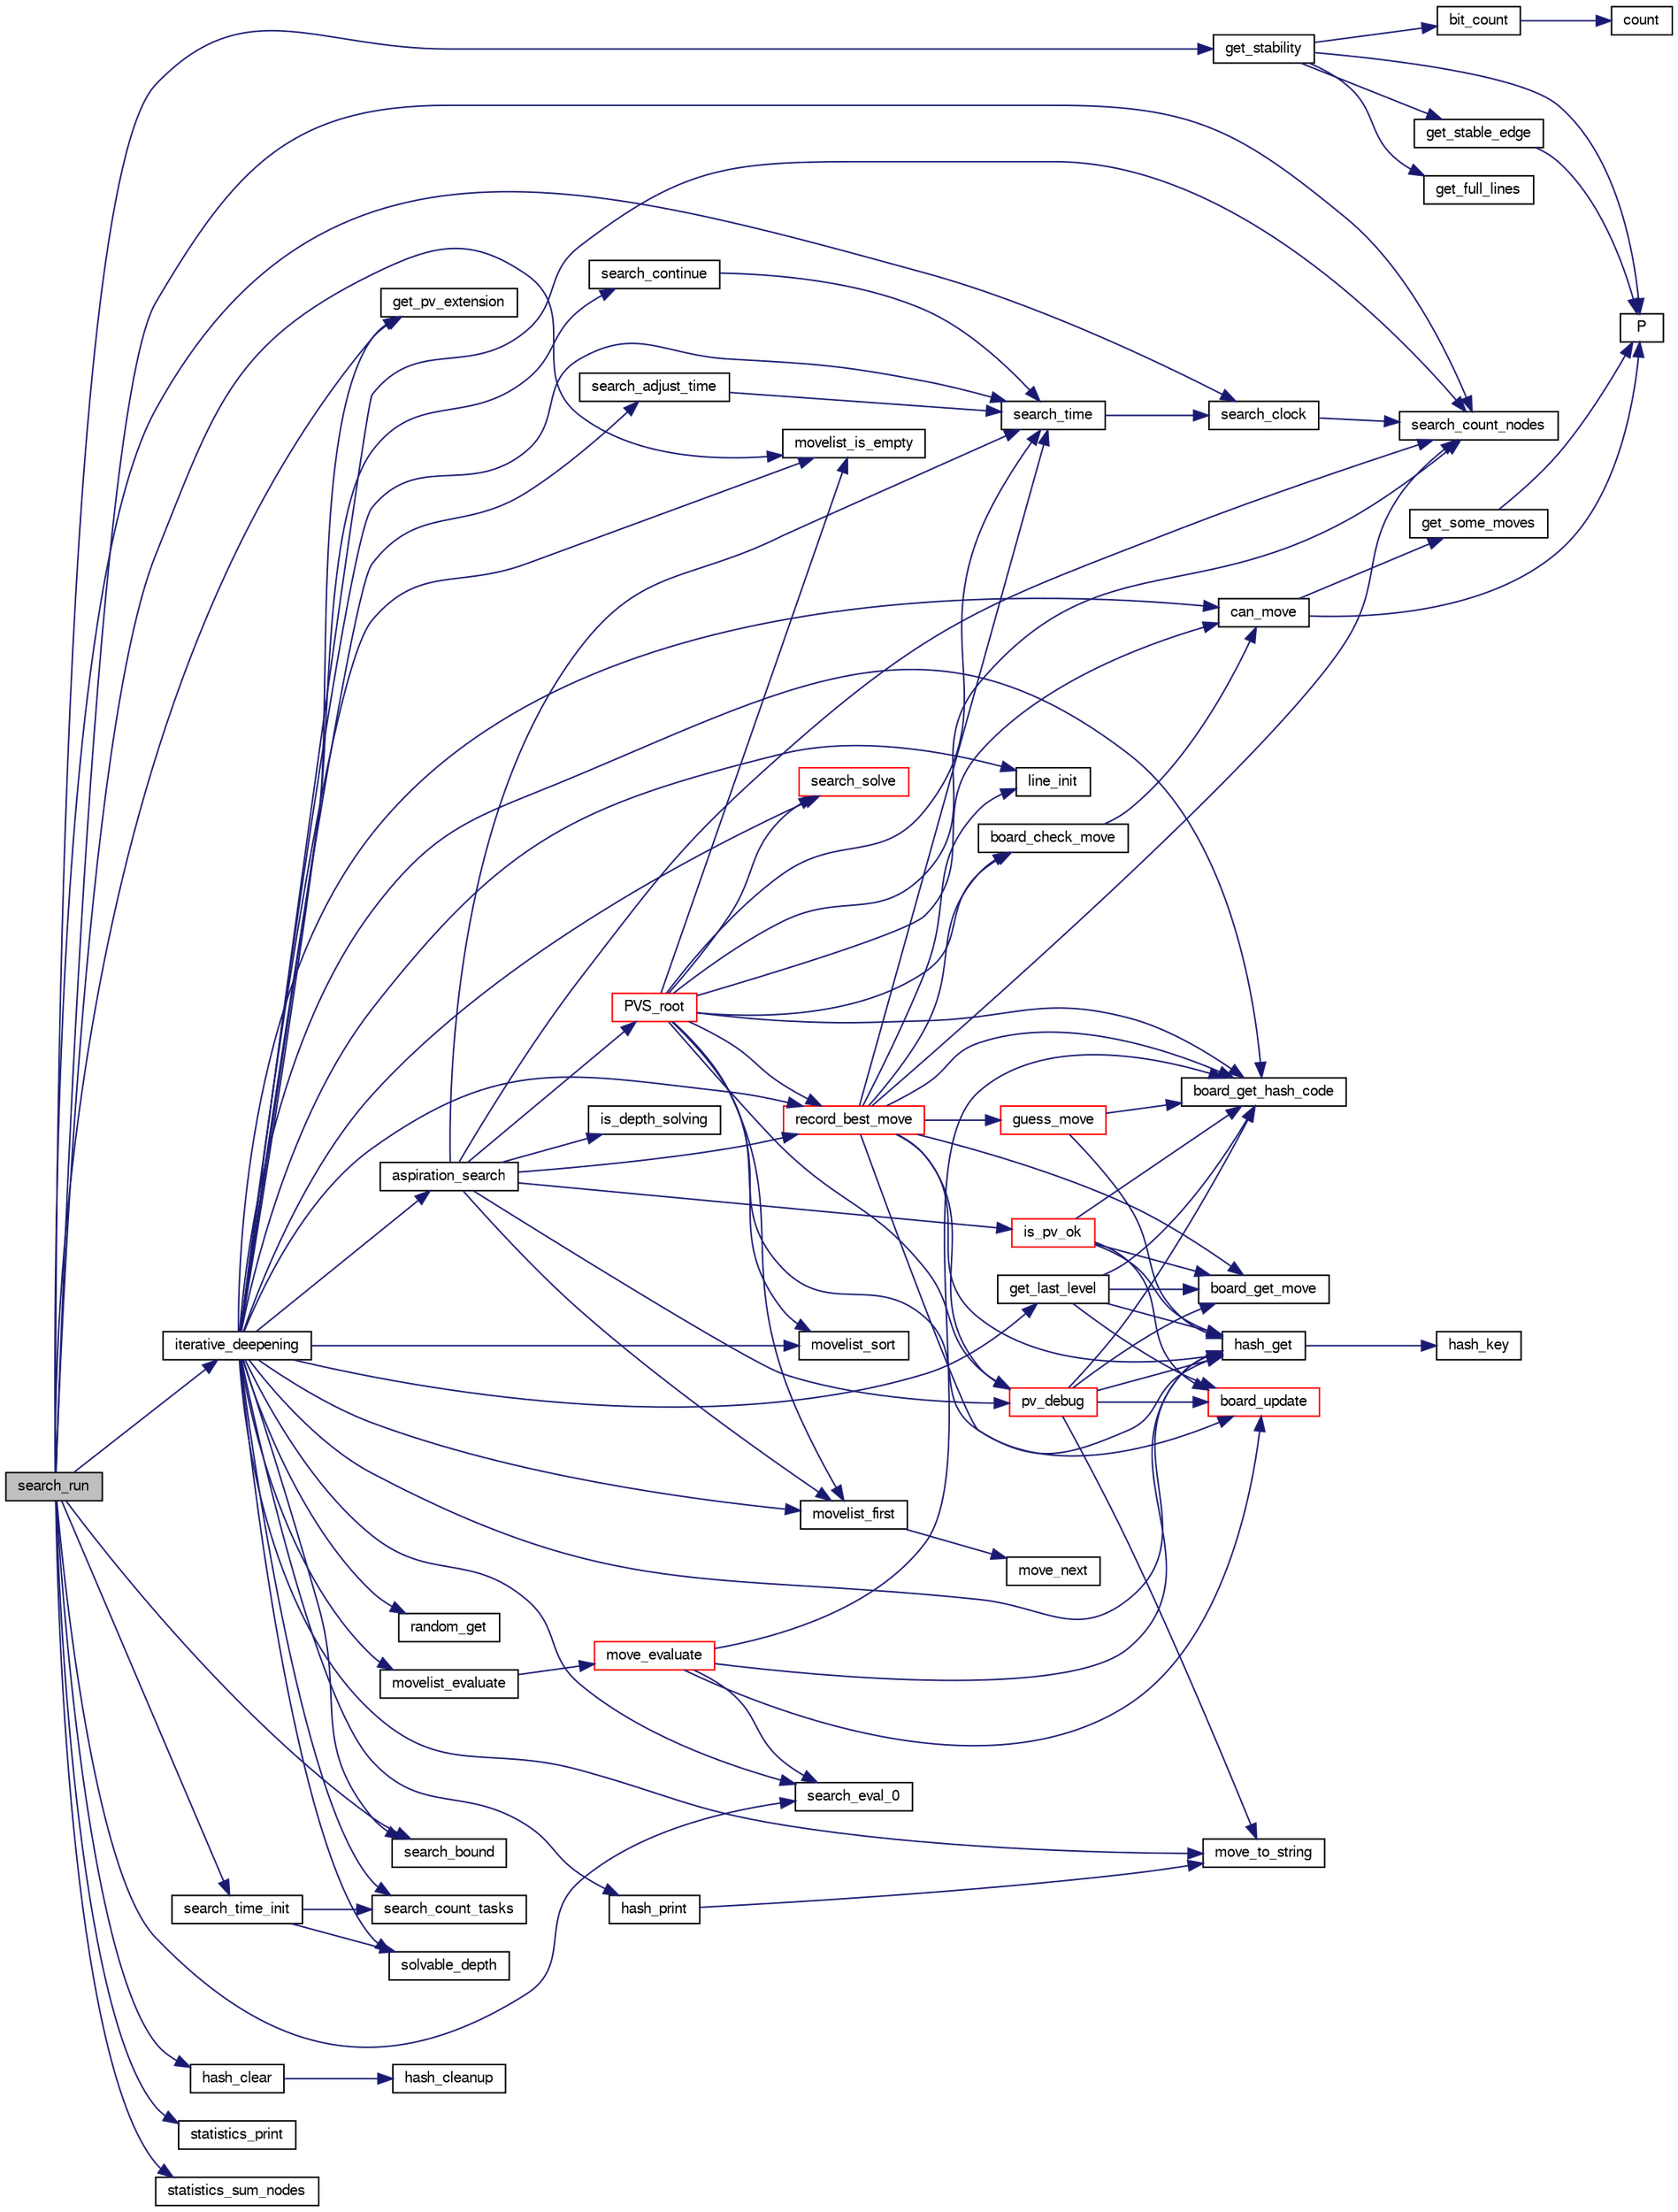 digraph "search_run"
{
 // LATEX_PDF_SIZE
  bgcolor="transparent";
  edge [fontname="FreeSans",fontsize="10",labelfontname="FreeSans",labelfontsize="10"];
  node [fontname="FreeSans",fontsize="10",shape=record];
  rankdir="LR";
  Node1 [label="search_run",height=0.2,width=0.4,color="black", fillcolor="grey75", style="filled", fontcolor="black",tooltip="Search the bestmove of a given board."];
  Node1 -> Node2 [color="midnightblue",fontsize="10",style="solid",fontname="FreeSans"];
  Node2 [label="get_pv_extension",height=0.2,width=0.4,color="black",URL="$search_8c.html#a7859966133ce35e30a9ffd76093ca1c7",tooltip="Compute the pv_extension."];
  Node1 -> Node3 [color="midnightblue",fontsize="10",style="solid",fontname="FreeSans"];
  Node3 [label="get_stability",height=0.2,width=0.4,color="black",URL="$board_8c.html#a60e2b7416c26d30fd43e091c954d43b8",tooltip="Estimate the stability."];
  Node3 -> Node4 [color="midnightblue",fontsize="10",style="solid",fontname="FreeSans"];
  Node4 [label="bit_count",height=0.2,width=0.4,color="black",URL="$bit_8c.html#a830fec0a90989da1f1900ff609b92167",tooltip="Count the number of bits set to one in an unsigned long long."];
  Node4 -> Node5 [color="midnightblue",fontsize="10",style="solid",fontname="FreeSans"];
  Node5 [label="count",height=0.2,width=0.4,color="black",URL="$generate__flip_8c.html#a1a1d6a2cdbded5c35040f6555e948770",tooltip=" "];
  Node3 -> Node6 [color="midnightblue",fontsize="10",style="solid",fontname="FreeSans"];
  Node6 [label="get_full_lines",height=0.2,width=0.4,color="black",URL="$board_8c.html#a95361f5ad60bdcee3139f74bf3f111b7",tooltip="Get full lines."];
  Node3 -> Node7 [color="midnightblue",fontsize="10",style="solid",fontname="FreeSans"];
  Node7 [label="get_stable_edge",height=0.2,width=0.4,color="black",URL="$board_8c.html#a2d71c0e083142ec8316c0df0b2e83e42",tooltip="Get stable edge."];
  Node7 -> Node8 [color="midnightblue",fontsize="10",style="solid",fontname="FreeSans"];
  Node8 [label="P",height=0.2,width=0.4,color="black",URL="$generate__flip_8c.html#a11481f01e169aee1117c83a352c22222",tooltip=" "];
  Node3 -> Node8 [color="midnightblue",fontsize="10",style="solid",fontname="FreeSans"];
  Node1 -> Node9 [color="midnightblue",fontsize="10",style="solid",fontname="FreeSans"];
  Node9 [label="hash_clear",height=0.2,width=0.4,color="black",URL="$hash-lock-free_8c.html#a8e816e06f47bd2f37528bef5ae64cf8d",tooltip="Clear the hashtable."];
  Node9 -> Node10 [color="midnightblue",fontsize="10",style="solid",fontname="FreeSans"];
  Node10 [label="hash_cleanup",height=0.2,width=0.4,color="black",URL="$hash-lock-free_8c.html#aab69792f6f434c8466eca07c469850f1",tooltip="Clear the hashtable."];
  Node1 -> Node11 [color="midnightblue",fontsize="10",style="solid",fontname="FreeSans"];
  Node11 [label="iterative_deepening",height=0.2,width=0.4,color="black",URL="$root_8c.html#a0e77250a21e5f5d70917a5356c22f5f3",tooltip="Iterative deepening."];
  Node11 -> Node12 [color="midnightblue",fontsize="10",style="solid",fontname="FreeSans"];
  Node12 [label="aspiration_search",height=0.2,width=0.4,color="black",URL="$root_8c.html#ad7e7acc5e26be0248b45eff34678ee3b",tooltip="Aspiration window."];
  Node12 -> Node13 [color="midnightblue",fontsize="10",style="solid",fontname="FreeSans"];
  Node13 [label="is_depth_solving",height=0.2,width=0.4,color="black",URL="$search_8c.html#a8372c0d0d446931ba41cea7ff102e8dd",tooltip="Check if final score use pv_extension or is solved."];
  Node12 -> Node14 [color="midnightblue",fontsize="10",style="solid",fontname="FreeSans"];
  Node14 [label="is_pv_ok",height=0.2,width=0.4,color="red",URL="$root_8c.html#aad3b11df7961fdacf736ebf3d99f92db",tooltip="Check if PV is ok."];
  Node14 -> Node15 [color="midnightblue",fontsize="10",style="solid",fontname="FreeSans"];
  Node15 [label="board_get_hash_code",height=0.2,width=0.4,color="black",URL="$board_8c.html#a0e6cff6e714bcb714e2b9b2d7b9fbec6",tooltip="Compute a hash code."];
  Node14 -> Node16 [color="midnightblue",fontsize="10",style="solid",fontname="FreeSans"];
  Node16 [label="board_get_move",height=0.2,width=0.4,color="black",URL="$board_8c.html#a3b5748c109770fe228ea15b562c0f113",tooltip="Compute a move."];
  Node14 -> Node20 [color="midnightblue",fontsize="10",style="solid",fontname="FreeSans"];
  Node20 [label="board_update",height=0.2,width=0.4,color="red",URL="$board_8c.html#a2d24dea46d67d71b1d9fe9f515d8d675",tooltip="Update a board."];
  Node14 -> Node27 [color="midnightblue",fontsize="10",style="solid",fontname="FreeSans"];
  Node27 [label="hash_get",height=0.2,width=0.4,color="black",URL="$hash-lock-free_8c.html#a6f54ce833279fec9ac110dcce45565ad",tooltip="Find an hash table entry according to the evaluated board hash codes."];
  Node27 -> Node28 [color="midnightblue",fontsize="10",style="solid",fontname="FreeSans"];
  Node28 [label="hash_key",height=0.2,width=0.4,color="black",URL="$hash-lock-free_8c.html#aeafd0b4e6665b357afcff5dd30723c15",tooltip="Transform hash data into a 64 bits key."];
  Node12 -> Node29 [color="midnightblue",fontsize="10",style="solid",fontname="FreeSans"];
  Node29 [label="movelist_first",height=0.2,width=0.4,color="black",URL="$move_8c.html#a344c538364b7077c15a57c8ec0c4a947",tooltip="Return the first move of the list."];
  Node29 -> Node30 [color="midnightblue",fontsize="10",style="solid",fontname="FreeSans"];
  Node30 [label="move_next",height=0.2,width=0.4,color="black",URL="$move_8c.html#a70f7e30cf2aa1dffdcde82ad10badab4",tooltip="Return the next move from the list."];
  Node12 -> Node31 [color="midnightblue",fontsize="10",style="solid",fontname="FreeSans"];
  Node31 [label="pv_debug",height=0.2,width=0.4,color="red",URL="$root_8c.html#a8441d8c906b98e56eb99fcb351ce6a14",tooltip="Debug PV."];
  Node31 -> Node15 [color="midnightblue",fontsize="10",style="solid",fontname="FreeSans"];
  Node31 -> Node16 [color="midnightblue",fontsize="10",style="solid",fontname="FreeSans"];
  Node31 -> Node20 [color="midnightblue",fontsize="10",style="solid",fontname="FreeSans"];
  Node31 -> Node27 [color="midnightblue",fontsize="10",style="solid",fontname="FreeSans"];
  Node31 -> Node33 [color="midnightblue",fontsize="10",style="solid",fontname="FreeSans"];
  Node33 [label="move_to_string",height=0.2,width=0.4,color="black",URL="$move_8c.html#a5d61a3318dc80a3171250974a921055d",tooltip="Print out a move."];
  Node12 -> Node34 [color="midnightblue",fontsize="10",style="solid",fontname="FreeSans"];
  Node34 [label="PVS_root",height=0.2,width=0.4,color="red",URL="$root_8c.html#a1367650ce57b9632f862da187074edb7",tooltip="Principal Variation Search algorithm at the root of the tree."];
  Node34 -> Node35 [color="midnightblue",fontsize="10",style="solid",fontname="FreeSans"];
  Node35 [label="board_check_move",height=0.2,width=0.4,color="black",URL="$board_8c.html#a0461002c2a4fd95a361b6e1ee8637a65",tooltip="Check if a move is legal."];
  Node35 -> Node18 [color="midnightblue",fontsize="10",style="solid",fontname="FreeSans"];
  Node18 [label="can_move",height=0.2,width=0.4,color="black",URL="$board_8c.html#ae1a532d6eaa0e55357d0f4b9cd659b88",tooltip="Check if a player can move."];
  Node18 -> Node19 [color="midnightblue",fontsize="10",style="solid",fontname="FreeSans"];
  Node19 [label="get_some_moves",height=0.2,width=0.4,color="black",URL="$board_8c.html#a5db071e3e4d26a0b7d6425bb6333dd7f",tooltip="Get a part of the moves."];
  Node19 -> Node8 [color="midnightblue",fontsize="10",style="solid",fontname="FreeSans"];
  Node18 -> Node8 [color="midnightblue",fontsize="10",style="solid",fontname="FreeSans"];
  Node34 -> Node15 [color="midnightblue",fontsize="10",style="solid",fontname="FreeSans"];
  Node34 -> Node18 [color="midnightblue",fontsize="10",style="solid",fontname="FreeSans"];
  Node34 -> Node27 [color="midnightblue",fontsize="10",style="solid",fontname="FreeSans"];
  Node34 -> Node29 [color="midnightblue",fontsize="10",style="solid",fontname="FreeSans"];
  Node34 -> Node46 [color="midnightblue",fontsize="10",style="solid",fontname="FreeSans"];
  Node46 [label="movelist_is_empty",height=0.2,width=0.4,color="black",URL="$move_8c.html#a13dc373d7c20c99db5dfbc1b70e20d15",tooltip="Check if the list is empty."];
  Node34 -> Node47 [color="midnightblue",fontsize="10",style="solid",fontname="FreeSans"];
  Node47 [label="movelist_sort",height=0.2,width=0.4,color="black",URL="$move_8c.html#a38bfc9e186591a76e2b3c673075effd3",tooltip="Sort all moves."];
  Node34 -> Node31 [color="midnightblue",fontsize="10",style="solid",fontname="FreeSans"];
  Node34 -> Node68 [color="midnightblue",fontsize="10",style="solid",fontname="FreeSans"];
  Node68 [label="record_best_move",height=0.2,width=0.4,color="red",URL="$root_8c.html#ae557ecf41efe8b033969349603c765e2",tooltip="Record best move."];
  Node68 -> Node35 [color="midnightblue",fontsize="10",style="solid",fontname="FreeSans"];
  Node68 -> Node15 [color="midnightblue",fontsize="10",style="solid",fontname="FreeSans"];
  Node68 -> Node16 [color="midnightblue",fontsize="10",style="solid",fontname="FreeSans"];
  Node68 -> Node20 [color="midnightblue",fontsize="10",style="solid",fontname="FreeSans"];
  Node68 -> Node69 [color="midnightblue",fontsize="10",style="solid",fontname="FreeSans"];
  Node69 [label="guess_move",height=0.2,width=0.4,color="red",URL="$root_8c.html#a6ac3c5f991e5a6a40a27d0a9e425aaca",tooltip="Guess a move."];
  Node69 -> Node15 [color="midnightblue",fontsize="10",style="solid",fontname="FreeSans"];
  Node69 -> Node27 [color="midnightblue",fontsize="10",style="solid",fontname="FreeSans"];
  Node68 -> Node27 [color="midnightblue",fontsize="10",style="solid",fontname="FreeSans"];
  Node68 -> Node108 [color="midnightblue",fontsize="10",style="solid",fontname="FreeSans"];
  Node108 [label="line_init",height=0.2,width=0.4,color="black",URL="$move_8c.html#a833b8b36407a601e79b24179cbebbef8",tooltip="Initialize a sequence of moves."];
  Node68 -> Node31 [color="midnightblue",fontsize="10",style="solid",fontname="FreeSans"];
  Node68 -> Node112 [color="midnightblue",fontsize="10",style="solid",fontname="FreeSans"];
  Node112 [label="search_count_nodes",height=0.2,width=0.4,color="black",URL="$search_8c.html#a66fbe49d1b42845bef2a07d0219a525c",tooltip="Return the number of nodes searched."];
  Node68 -> Node113 [color="midnightblue",fontsize="10",style="solid",fontname="FreeSans"];
  Node113 [label="search_time",height=0.2,width=0.4,color="black",URL="$search_8c.html#afcdfa9c4ac42ff535885efeb671ffe8d",tooltip="Return the time spent by the search."];
  Node113 -> Node114 [color="midnightblue",fontsize="10",style="solid",fontname="FreeSans"];
  Node114 [label="search_clock",height=0.2,width=0.4,color="black",URL="$search_8c.html#a5710e38d5c67dd03d99307b442d00a63",tooltip="Return the time spent by the search."];
  Node114 -> Node112 [color="midnightblue",fontsize="10",style="solid",fontname="FreeSans"];
  Node34 -> Node112 [color="midnightblue",fontsize="10",style="solid",fontname="FreeSans"];
  Node34 -> Node93 [color="midnightblue",fontsize="10",style="solid",fontname="FreeSans"];
  Node93 [label="search_solve",height=0.2,width=0.4,color="red",URL="$endgame_8c.html#a94a89fc327a63ea97d5e30c7c981a2aa",tooltip="Get the final score."];
  Node34 -> Node113 [color="midnightblue",fontsize="10",style="solid",fontname="FreeSans"];
  Node12 -> Node68 [color="midnightblue",fontsize="10",style="solid",fontname="FreeSans"];
  Node12 -> Node112 [color="midnightblue",fontsize="10",style="solid",fontname="FreeSans"];
  Node12 -> Node113 [color="midnightblue",fontsize="10",style="solid",fontname="FreeSans"];
  Node11 -> Node15 [color="midnightblue",fontsize="10",style="solid",fontname="FreeSans"];
  Node11 -> Node18 [color="midnightblue",fontsize="10",style="solid",fontname="FreeSans"];
  Node11 -> Node150 [color="midnightblue",fontsize="10",style="solid",fontname="FreeSans"];
  Node150 [label="get_last_level",height=0.2,width=0.4,color="black",URL="$root_8c.html#a80faf8cf7370a25a3c903ba70ed1f99b",tooltip="Retrieve the last level of the search."];
  Node150 -> Node15 [color="midnightblue",fontsize="10",style="solid",fontname="FreeSans"];
  Node150 -> Node16 [color="midnightblue",fontsize="10",style="solid",fontname="FreeSans"];
  Node150 -> Node20 [color="midnightblue",fontsize="10",style="solid",fontname="FreeSans"];
  Node150 -> Node27 [color="midnightblue",fontsize="10",style="solid",fontname="FreeSans"];
  Node11 -> Node2 [color="midnightblue",fontsize="10",style="solid",fontname="FreeSans"];
  Node11 -> Node27 [color="midnightblue",fontsize="10",style="solid",fontname="FreeSans"];
  Node11 -> Node151 [color="midnightblue",fontsize="10",style="solid",fontname="FreeSans"];
  Node151 [label="hash_print",height=0.2,width=0.4,color="black",URL="$hash-lock-free_8c.html#ae6d68d5b1285c0f7e6ca01891be833b4",tooltip="print HashData content."];
  Node151 -> Node33 [color="midnightblue",fontsize="10",style="solid",fontname="FreeSans"];
  Node11 -> Node108 [color="midnightblue",fontsize="10",style="solid",fontname="FreeSans"];
  Node11 -> Node33 [color="midnightblue",fontsize="10",style="solid",fontname="FreeSans"];
  Node11 -> Node71 [color="midnightblue",fontsize="10",style="solid",fontname="FreeSans"];
  Node71 [label="movelist_evaluate",height=0.2,width=0.4,color="black",URL="$move_8c.html#a9b4b1c7be1b237198713f0355f60fe28",tooltip="Evaluate a list of move in order to sort it."];
  Node71 -> Node72 [color="midnightblue",fontsize="10",style="solid",fontname="FreeSans"];
  Node72 [label="move_evaluate",height=0.2,width=0.4,color="red",URL="$move_8c.html#a57eefc66553dd853ba6a21d3d6abb3e0",tooltip="Evaluate a list of move."];
  Node72 -> Node15 [color="midnightblue",fontsize="10",style="solid",fontname="FreeSans"];
  Node72 -> Node20 [color="midnightblue",fontsize="10",style="solid",fontname="FreeSans"];
  Node72 -> Node27 [color="midnightblue",fontsize="10",style="solid",fontname="FreeSans"];
  Node72 -> Node81 [color="midnightblue",fontsize="10",style="solid",fontname="FreeSans"];
  Node81 [label="search_eval_0",height=0.2,width=0.4,color="black",URL="$midgame_8c.html#a35172421197c3d988a7ea86009a777c9",tooltip="evaluate a midgame position with the evaluation function."];
  Node11 -> Node29 [color="midnightblue",fontsize="10",style="solid",fontname="FreeSans"];
  Node11 -> Node46 [color="midnightblue",fontsize="10",style="solid",fontname="FreeSans"];
  Node11 -> Node47 [color="midnightblue",fontsize="10",style="solid",fontname="FreeSans"];
  Node11 -> Node152 [color="midnightblue",fontsize="10",style="solid",fontname="FreeSans"];
  Node152 [label="random_get",height=0.2,width=0.4,color="black",URL="$util_8c.html#a9787f9579ffe8e42bf7e4e8e179723ab",tooltip="Pseudo-random number generator."];
  Node11 -> Node68 [color="midnightblue",fontsize="10",style="solid",fontname="FreeSans"];
  Node11 -> Node136 [color="midnightblue",fontsize="10",style="solid",fontname="FreeSans"];
  Node136 [label="search_adjust_time",height=0.2,width=0.4,color="black",URL="$search_8c.html#a7efa994089b97a5515654b48a8040238",tooltip="Give more time."];
  Node136 -> Node113 [color="midnightblue",fontsize="10",style="solid",fontname="FreeSans"];
  Node11 -> Node145 [color="midnightblue",fontsize="10",style="solid",fontname="FreeSans"];
  Node145 [label="search_bound",height=0.2,width=0.4,color="black",URL="$root_8c.html#abd96ac683822561d0ca3e2981a6585da",tooltip="bound root scores according to stable squares"];
  Node11 -> Node153 [color="midnightblue",fontsize="10",style="solid",fontname="FreeSans"];
  Node153 [label="search_continue",height=0.2,width=0.4,color="black",URL="$search_8c.html#a2c91b5abee04b148c48668cf0c2ef24f",tooltip="Check if it can iterate more..."];
  Node153 -> Node113 [color="midnightblue",fontsize="10",style="solid",fontname="FreeSans"];
  Node11 -> Node112 [color="midnightblue",fontsize="10",style="solid",fontname="FreeSans"];
  Node11 -> Node154 [color="midnightblue",fontsize="10",style="solid",fontname="FreeSans"];
  Node154 [label="search_count_tasks",height=0.2,width=0.4,color="black",URL="$search_8c.html#abd4fe1079f4e08e92ebc3ebf3281654f",tooltip="Count the number of tasks used in parallel search."];
  Node11 -> Node81 [color="midnightblue",fontsize="10",style="solid",fontname="FreeSans"];
  Node11 -> Node93 [color="midnightblue",fontsize="10",style="solid",fontname="FreeSans"];
  Node11 -> Node113 [color="midnightblue",fontsize="10",style="solid",fontname="FreeSans"];
  Node11 -> Node155 [color="midnightblue",fontsize="10",style="solid",fontname="FreeSans"];
  Node155 [label="solvable_depth",height=0.2,width=0.4,color="black",URL="$search_8c.html#aa17dda6648796a36ac6b8dcf827586a9",tooltip="Compute the deepest level that can be solved given a limited time..."];
  Node1 -> Node46 [color="midnightblue",fontsize="10",style="solid",fontname="FreeSans"];
  Node1 -> Node145 [color="midnightblue",fontsize="10",style="solid",fontname="FreeSans"];
  Node1 -> Node114 [color="midnightblue",fontsize="10",style="solid",fontname="FreeSans"];
  Node1 -> Node112 [color="midnightblue",fontsize="10",style="solid",fontname="FreeSans"];
  Node1 -> Node81 [color="midnightblue",fontsize="10",style="solid",fontname="FreeSans"];
  Node1 -> Node156 [color="midnightblue",fontsize="10",style="solid",fontname="FreeSans"];
  Node156 [label="search_time_init",height=0.2,width=0.4,color="black",URL="$search_8c.html#a0338bb851c866a94b8451004068fa394",tooltip="Initialize the alloted time."];
  Node156 -> Node154 [color="midnightblue",fontsize="10",style="solid",fontname="FreeSans"];
  Node156 -> Node155 [color="midnightblue",fontsize="10",style="solid",fontname="FreeSans"];
  Node1 -> Node157 [color="midnightblue",fontsize="10",style="solid",fontname="FreeSans"];
  Node157 [label="statistics_print",height=0.2,width=0.4,color="black",URL="$stats_8c.html#af15b5cd7664fb5e595189ba085486f45",tooltip="Print statistics."];
  Node1 -> Node158 [color="midnightblue",fontsize="10",style="solid",fontname="FreeSans"];
  Node158 [label="statistics_sum_nodes",height=0.2,width=0.4,color="black",URL="$stats_8c.html#a47fa8a262b1bbac35e09be17c9edda25",tooltip="Cumulate node counts from the last search."];
}
